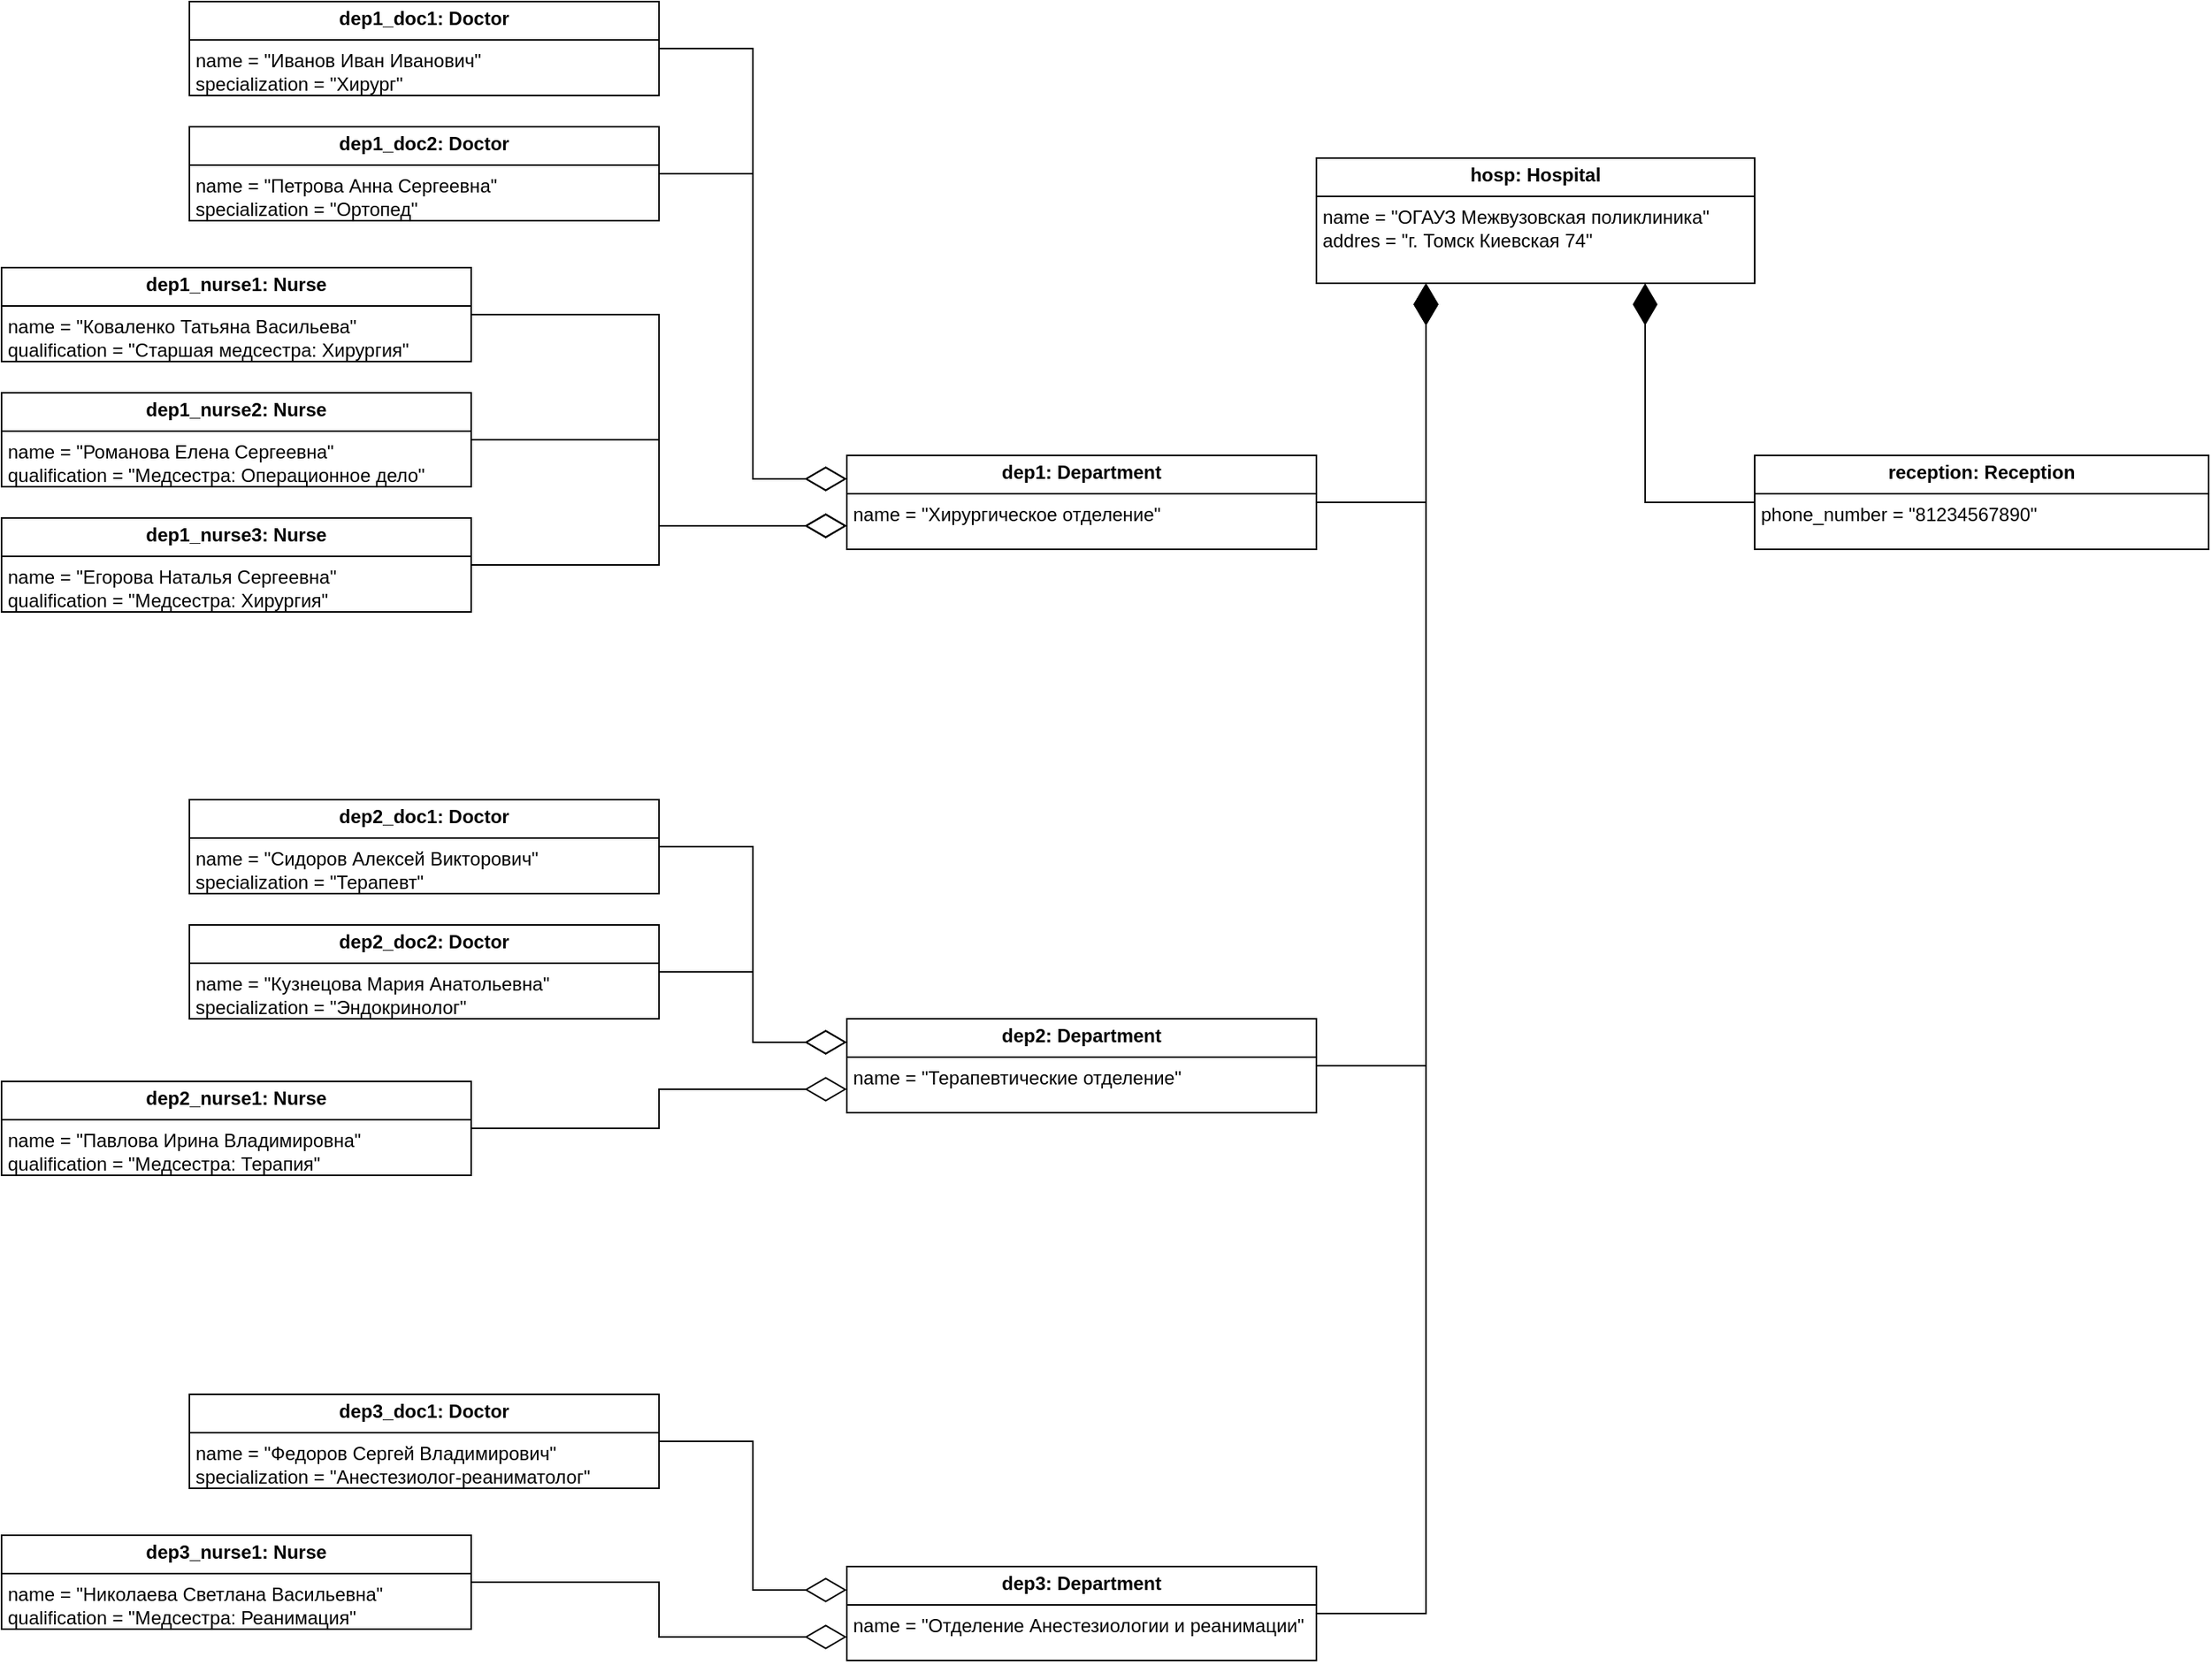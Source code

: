 <mxfile version="24.8.3">
  <diagram name="Страница — 1" id="hKj7CmazhqKdd8WwJHWp">
    <mxGraphModel dx="1393" dy="760" grid="1" gridSize="10" guides="1" tooltips="1" connect="1" arrows="1" fold="1" page="1" pageScale="1" pageWidth="827" pageHeight="1169" math="0" shadow="0">
      <root>
        <mxCell id="0" />
        <mxCell id="1" parent="0" />
        <mxCell id="oYsNNs_acQHpb3psGN1b-2" value="&lt;p style=&quot;margin:0px;margin-top:4px;text-align:center;&quot;&gt;&lt;b&gt;hosp: Hospital&lt;/b&gt;&lt;/p&gt;&lt;hr size=&quot;1&quot; style=&quot;border-style:solid;&quot;&gt;&lt;p style=&quot;margin:0px;margin-left:4px;&quot;&gt;name = &quot;ОГАУЗ Межвузовская поликлиника&quot;&lt;/p&gt;&lt;p style=&quot;margin:0px;margin-left:4px;&quot;&gt;addres = &quot;г. Томск Киевская 74&quot;&lt;/p&gt;" style="verticalAlign=top;align=left;overflow=fill;html=1;whiteSpace=wrap;" parent="1" vertex="1">
          <mxGeometry x="1080" y="160" width="280" height="80" as="geometry" />
        </mxCell>
        <mxCell id="oYsNNs_acQHpb3psGN1b-3" value="&lt;p style=&quot;margin:0px;margin-top:4px;text-align:center;&quot;&gt;&lt;b&gt;dep1: Department&lt;/b&gt;&lt;/p&gt;&lt;hr size=&quot;1&quot; style=&quot;border-style:solid;&quot;&gt;&lt;p style=&quot;margin:0px;margin-left:4px;&quot;&gt;name = &quot;Хирургическое отделение&quot;&amp;nbsp;&lt;/p&gt;&lt;p style=&quot;margin:0px;margin-left:4px;&quot;&gt;&lt;br&gt;&lt;/p&gt;" style="verticalAlign=top;align=left;overflow=fill;html=1;whiteSpace=wrap;" parent="1" vertex="1">
          <mxGeometry x="780" y="350" width="300" height="60" as="geometry" />
        </mxCell>
        <mxCell id="oYsNNs_acQHpb3psGN1b-5" value="&lt;p style=&quot;margin:0px;margin-top:4px;text-align:center;&quot;&gt;&lt;b&gt;dep2: Department&lt;/b&gt;&lt;/p&gt;&lt;hr size=&quot;1&quot; style=&quot;border-style:solid;&quot;&gt;&lt;p style=&quot;margin:0px;margin-left:4px;&quot;&gt;name = &quot;Терапевтические отделение&quot;&amp;nbsp;&lt;/p&gt;&lt;p style=&quot;margin:0px;margin-left:4px;&quot;&gt;&lt;br&gt;&lt;/p&gt;" style="verticalAlign=top;align=left;overflow=fill;html=1;whiteSpace=wrap;" parent="1" vertex="1">
          <mxGeometry x="780" y="710" width="300" height="60" as="geometry" />
        </mxCell>
        <mxCell id="oYsNNs_acQHpb3psGN1b-6" value="&lt;p style=&quot;margin:0px;margin-top:4px;text-align:center;&quot;&gt;&lt;b&gt;dep3: Department&lt;/b&gt;&lt;/p&gt;&lt;hr size=&quot;1&quot; style=&quot;border-style:solid;&quot;&gt;&lt;p style=&quot;margin:0px;margin-left:4px;&quot;&gt;name = &quot;Отделение Анестезиологии и реанимации&quot;&amp;nbsp;&lt;/p&gt;&lt;p style=&quot;margin:0px;margin-left:4px;&quot;&gt;&lt;br&gt;&lt;/p&gt;" style="verticalAlign=top;align=left;overflow=fill;html=1;whiteSpace=wrap;" parent="1" vertex="1">
          <mxGeometry x="780" y="1060" width="300" height="60" as="geometry" />
        </mxCell>
        <mxCell id="oYsNNs_acQHpb3psGN1b-7" value="" style="endArrow=diamondThin;endFill=1;endSize=24;html=1;rounded=0;entryX=0.25;entryY=1;entryDx=0;entryDy=0;exitX=1;exitY=0.5;exitDx=0;exitDy=0;edgeStyle=orthogonalEdgeStyle;" parent="1" source="oYsNNs_acQHpb3psGN1b-3" target="oYsNNs_acQHpb3psGN1b-2" edge="1">
          <mxGeometry width="160" relative="1" as="geometry">
            <mxPoint x="1220" y="400" as="sourcePoint" />
            <mxPoint x="1320" y="300" as="targetPoint" />
          </mxGeometry>
        </mxCell>
        <mxCell id="oYsNNs_acQHpb3psGN1b-8" value="" style="endArrow=diamondThin;endFill=1;endSize=24;html=1;rounded=0;exitX=1;exitY=0.5;exitDx=0;exitDy=0;entryX=0.25;entryY=1;entryDx=0;entryDy=0;edgeStyle=orthogonalEdgeStyle;" parent="1" source="oYsNNs_acQHpb3psGN1b-5" target="oYsNNs_acQHpb3psGN1b-2" edge="1">
          <mxGeometry width="160" relative="1" as="geometry">
            <mxPoint x="1190" y="360" as="sourcePoint" />
            <mxPoint x="1350" y="360" as="targetPoint" />
          </mxGeometry>
        </mxCell>
        <mxCell id="oYsNNs_acQHpb3psGN1b-9" value="" style="endArrow=diamondThin;endFill=1;endSize=24;html=1;rounded=0;exitX=1;exitY=0.5;exitDx=0;exitDy=0;entryX=0.25;entryY=1;entryDx=0;entryDy=0;edgeStyle=orthogonalEdgeStyle;" parent="1" source="oYsNNs_acQHpb3psGN1b-6" target="oYsNNs_acQHpb3psGN1b-2" edge="1">
          <mxGeometry width="160" relative="1" as="geometry">
            <mxPoint x="1190" y="360" as="sourcePoint" />
            <mxPoint x="1350" y="360" as="targetPoint" />
          </mxGeometry>
        </mxCell>
        <mxCell id="oYsNNs_acQHpb3psGN1b-10" value="&lt;p style=&quot;margin:0px;margin-top:4px;text-align:center;&quot;&gt;&lt;b&gt;reception:&amp;nbsp;&lt;/b&gt;&lt;b style=&quot;background-color: initial;&quot;&gt;Reception&lt;/b&gt;&lt;/p&gt;&lt;hr size=&quot;1&quot; style=&quot;border-style:solid;&quot;&gt;&lt;p style=&quot;margin:0px;margin-left:4px;&quot;&gt;phone_number = &quot;81234567890&quot;&amp;nbsp;&lt;/p&gt;&lt;p style=&quot;margin:0px;margin-left:4px;&quot;&gt;&lt;br&gt;&lt;/p&gt;" style="verticalAlign=top;align=left;overflow=fill;html=1;whiteSpace=wrap;" parent="1" vertex="1">
          <mxGeometry x="1360" y="350" width="290" height="60" as="geometry" />
        </mxCell>
        <mxCell id="oYsNNs_acQHpb3psGN1b-12" value="" style="endArrow=diamondThin;endFill=1;endSize=24;html=1;rounded=0;entryX=0.75;entryY=1;entryDx=0;entryDy=0;exitX=0;exitY=0.5;exitDx=0;exitDy=0;edgeStyle=orthogonalEdgeStyle;" parent="1" source="oYsNNs_acQHpb3psGN1b-10" target="oYsNNs_acQHpb3psGN1b-2" edge="1">
          <mxGeometry width="160" relative="1" as="geometry">
            <mxPoint x="1140" y="370" as="sourcePoint" />
            <mxPoint x="1300" y="370" as="targetPoint" />
          </mxGeometry>
        </mxCell>
        <mxCell id="oYsNNs_acQHpb3psGN1b-13" value="&lt;p style=&quot;margin:0px;margin-top:4px;text-align:center;&quot;&gt;&lt;b&gt;dep1_doc2: Doctor&lt;/b&gt;&lt;/p&gt;&lt;hr size=&quot;1&quot; style=&quot;border-style:solid;&quot;&gt;&lt;p style=&quot;margin: 0px 0px 0px 4px;&quot;&gt;name = &quot;Петрова Анна Сергеевна&quot;&lt;/p&gt;&lt;p style=&quot;margin: 0px 0px 0px 4px;&quot;&gt;specialization = &quot;Ортопед&quot;&lt;/p&gt;" style="verticalAlign=top;align=left;overflow=fill;html=1;whiteSpace=wrap;" parent="1" vertex="1">
          <mxGeometry x="360" y="140" width="300" height="60" as="geometry" />
        </mxCell>
        <mxCell id="oYsNNs_acQHpb3psGN1b-14" value="&lt;p style=&quot;margin:0px;margin-top:4px;text-align:center;&quot;&gt;&lt;b&gt;dep1_doc1: Doctor&lt;/b&gt;&lt;/p&gt;&lt;hr size=&quot;1&quot; style=&quot;border-style:solid;&quot;&gt;&lt;p style=&quot;margin:0px;margin-left:4px;&quot;&gt;name = &quot;Иванов Иван Иванович&quot;&lt;/p&gt;&lt;p style=&quot;margin:0px;margin-left:4px;&quot;&gt;specialization = &quot;Хирург&quot;&lt;/p&gt;&lt;p style=&quot;margin:0px;margin-left:4px;&quot;&gt;&amp;nbsp;&amp;nbsp;&lt;/p&gt;&lt;p style=&quot;margin:0px;margin-left:4px;&quot;&gt;&lt;br&gt;&lt;/p&gt;" style="verticalAlign=top;align=left;overflow=fill;html=1;whiteSpace=wrap;" parent="1" vertex="1">
          <mxGeometry x="360" y="60" width="300" height="60" as="geometry" />
        </mxCell>
        <mxCell id="oYsNNs_acQHpb3psGN1b-19" value="" style="endArrow=diamondThin;endFill=0;endSize=24;html=1;rounded=0;exitX=1;exitY=0.5;exitDx=0;exitDy=0;entryX=0;entryY=0.25;entryDx=0;entryDy=0;edgeStyle=orthogonalEdgeStyle;" parent="1" source="oYsNNs_acQHpb3psGN1b-14" target="oYsNNs_acQHpb3psGN1b-3" edge="1">
          <mxGeometry width="160" relative="1" as="geometry">
            <mxPoint x="720" y="520" as="sourcePoint" />
            <mxPoint x="780" y="380" as="targetPoint" />
          </mxGeometry>
        </mxCell>
        <mxCell id="oYsNNs_acQHpb3psGN1b-21" value="" style="endArrow=diamondThin;endFill=0;endSize=24;html=1;rounded=0;exitX=1;exitY=0.5;exitDx=0;exitDy=0;edgeStyle=orthogonalEdgeStyle;entryX=0;entryY=0.25;entryDx=0;entryDy=0;" parent="1" source="oYsNNs_acQHpb3psGN1b-13" target="oYsNNs_acQHpb3psGN1b-3" edge="1">
          <mxGeometry width="160" relative="1" as="geometry">
            <mxPoint x="720" y="520" as="sourcePoint" />
            <mxPoint x="770" y="370" as="targetPoint" />
          </mxGeometry>
        </mxCell>
        <mxCell id="oYsNNs_acQHpb3psGN1b-22" value="&lt;p style=&quot;margin:0px;margin-top:4px;text-align:center;&quot;&gt;&lt;b&gt;dep2_doc2: Doctor&lt;/b&gt;&lt;/p&gt;&lt;hr size=&quot;1&quot; style=&quot;border-style:solid;&quot;&gt;&lt;p style=&quot;margin: 0px 0px 0px 4px;&quot;&gt;name = &quot;Кузнецова Мария Анатольевна&quot;&lt;/p&gt;&lt;p style=&quot;margin: 0px 0px 0px 4px;&quot;&gt;specialization = &quot;Эндокринолог&quot;&lt;/p&gt;&lt;p style=&quot;margin:0px;margin-left:4px;&quot;&gt;&lt;br&gt;&lt;/p&gt;" style="verticalAlign=top;align=left;overflow=fill;html=1;whiteSpace=wrap;" parent="1" vertex="1">
          <mxGeometry x="360" y="650" width="300" height="60" as="geometry" />
        </mxCell>
        <mxCell id="oYsNNs_acQHpb3psGN1b-23" value="&lt;p style=&quot;margin:0px;margin-top:4px;text-align:center;&quot;&gt;&lt;b&gt;dep2_doc1: Doctor&lt;/b&gt;&lt;/p&gt;&lt;hr size=&quot;1&quot; style=&quot;border-style:solid;&quot;&gt;&lt;p style=&quot;margin: 0px 0px 0px 4px;&quot;&gt;name = &quot;Сидоров Алексей Викторович&quot;&lt;/p&gt;&lt;p style=&quot;margin: 0px 0px 0px 4px;&quot;&gt;specialization = &quot;Терапевт&quot;&lt;/p&gt;&lt;p style=&quot;margin:0px;margin-left:4px;&quot;&gt;&lt;br&gt;&lt;/p&gt;" style="verticalAlign=top;align=left;overflow=fill;html=1;whiteSpace=wrap;" parent="1" vertex="1">
          <mxGeometry x="360" y="570" width="300" height="60" as="geometry" />
        </mxCell>
        <mxCell id="oYsNNs_acQHpb3psGN1b-24" value="" style="endArrow=diamondThin;endFill=0;endSize=24;html=1;rounded=0;exitX=1;exitY=0.5;exitDx=0;exitDy=0;edgeStyle=orthogonalEdgeStyle;entryX=0;entryY=0.25;entryDx=0;entryDy=0;" parent="1" source="oYsNNs_acQHpb3psGN1b-23" target="oYsNNs_acQHpb3psGN1b-5" edge="1">
          <mxGeometry width="160" relative="1" as="geometry">
            <mxPoint x="719.43" y="755" as="sourcePoint" />
            <mxPoint x="740" y="610" as="targetPoint" />
          </mxGeometry>
        </mxCell>
        <mxCell id="oYsNNs_acQHpb3psGN1b-27" value="&lt;p style=&quot;margin:0px;margin-top:4px;text-align:center;&quot;&gt;&lt;b&gt;dep3_doc1: Doctor&lt;/b&gt;&lt;/p&gt;&lt;hr size=&quot;1&quot; style=&quot;border-style:solid;&quot;&gt;&lt;p style=&quot;margin: 0px 0px 0px 4px;&quot;&gt;name = &quot;Федоров Сергей Владимирович&quot;&lt;/p&gt;&lt;p style=&quot;margin: 0px 0px 0px 4px;&quot;&gt;specialization = &quot;Анестезиолог-реаниматолог&quot;&lt;/p&gt;&lt;p style=&quot;margin:0px;margin-left:4px;&quot;&gt;&lt;br&gt;&lt;/p&gt;" style="verticalAlign=top;align=left;overflow=fill;html=1;whiteSpace=wrap;" parent="1" vertex="1">
          <mxGeometry x="360" y="950" width="300" height="60" as="geometry" />
        </mxCell>
        <mxCell id="oYsNNs_acQHpb3psGN1b-28" value="" style="endArrow=diamondThin;endFill=0;endSize=24;html=1;rounded=0;exitX=1;exitY=0.5;exitDx=0;exitDy=0;edgeStyle=orthogonalEdgeStyle;entryX=0;entryY=0.25;entryDx=0;entryDy=0;" parent="1" source="oYsNNs_acQHpb3psGN1b-27" target="oYsNNs_acQHpb3psGN1b-6" edge="1">
          <mxGeometry width="160" relative="1" as="geometry">
            <mxPoint x="719.43" y="990" as="sourcePoint" />
            <mxPoint x="750" y="840" as="targetPoint" />
          </mxGeometry>
        </mxCell>
        <mxCell id="oYsNNs_acQHpb3psGN1b-30" value="" style="endArrow=diamondThin;endFill=0;endSize=24;html=1;rounded=0;exitX=1;exitY=0.5;exitDx=0;exitDy=0;entryX=0;entryY=0.25;entryDx=0;entryDy=0;edgeStyle=orthogonalEdgeStyle;" parent="1" source="oYsNNs_acQHpb3psGN1b-22" target="oYsNNs_acQHpb3psGN1b-5" edge="1">
          <mxGeometry width="160" relative="1" as="geometry">
            <mxPoint x="620" y="650" as="sourcePoint" />
            <mxPoint x="780" y="730" as="targetPoint" />
          </mxGeometry>
        </mxCell>
        <mxCell id="oYsNNs_acQHpb3psGN1b-33" value="&lt;p style=&quot;margin:0px;margin-top:4px;text-align:center;&quot;&gt;&lt;b&gt;dep1_nurse1: Nurse&lt;/b&gt;&lt;/p&gt;&lt;hr size=&quot;1&quot; style=&quot;border-style:solid;&quot;&gt;&lt;p style=&quot;margin: 0px 0px 0px 4px;&quot;&gt;name = &quot;Коваленко Татьяна Васильева&quot;&lt;/p&gt;&lt;p style=&quot;margin: 0px 0px 0px 4px;&quot;&gt;qualification = &quot;Старшая медсестра: Хирургия&quot;&lt;/p&gt;" style="verticalAlign=top;align=left;overflow=fill;html=1;whiteSpace=wrap;" parent="1" vertex="1">
          <mxGeometry x="240" y="230" width="300" height="60" as="geometry" />
        </mxCell>
        <mxCell id="oYsNNs_acQHpb3psGN1b-35" value="&lt;p style=&quot;margin:0px;margin-top:4px;text-align:center;&quot;&gt;&lt;b&gt;dep1_nurse2: Nurse&lt;/b&gt;&lt;/p&gt;&lt;hr size=&quot;1&quot; style=&quot;border-style:solid;&quot;&gt;&lt;p style=&quot;margin: 0px 0px 0px 4px;&quot;&gt;name = &quot;Романова Елена Сергеевна&quot;&lt;/p&gt;&lt;p style=&quot;margin: 0px 0px 0px 4px;&quot;&gt;qualification = &quot;Медсестра: Операционное дело&quot;&lt;/p&gt;" style="verticalAlign=top;align=left;overflow=fill;html=1;whiteSpace=wrap;" parent="1" vertex="1">
          <mxGeometry x="240" y="310" width="300" height="60" as="geometry" />
        </mxCell>
        <mxCell id="oYsNNs_acQHpb3psGN1b-36" value="&lt;p style=&quot;margin:0px;margin-top:4px;text-align:center;&quot;&gt;&lt;b&gt;dep1_nurse3: Nurse&lt;/b&gt;&lt;/p&gt;&lt;hr size=&quot;1&quot; style=&quot;border-style:solid;&quot;&gt;&lt;p style=&quot;margin: 0px 0px 0px 4px;&quot;&gt;name = &quot;Егорова Наталья Сергеевна&quot;&lt;/p&gt;&lt;p style=&quot;margin: 0px 0px 0px 4px;&quot;&gt;qualification = &quot;Медсестра: Хирургия&quot;&lt;/p&gt;" style="verticalAlign=top;align=left;overflow=fill;html=1;whiteSpace=wrap;" parent="1" vertex="1">
          <mxGeometry x="240" y="390" width="300" height="60" as="geometry" />
        </mxCell>
        <mxCell id="oYsNNs_acQHpb3psGN1b-37" value="&lt;p style=&quot;margin:0px;margin-top:4px;text-align:center;&quot;&gt;&lt;b&gt;dep2_nurse1: Nurse&lt;/b&gt;&lt;/p&gt;&lt;hr size=&quot;1&quot; style=&quot;border-style:solid;&quot;&gt;&lt;p style=&quot;margin: 0px 0px 0px 4px;&quot;&gt;name = &quot;Павлова Ирина Владимировна&quot;&lt;/p&gt;&lt;p style=&quot;margin: 0px 0px 0px 4px;&quot;&gt;qualification = &quot;Медсестра: Терапия&quot;&lt;/p&gt;" style="verticalAlign=top;align=left;overflow=fill;html=1;whiteSpace=wrap;" parent="1" vertex="1">
          <mxGeometry x="240" y="750" width="300" height="60" as="geometry" />
        </mxCell>
        <mxCell id="oYsNNs_acQHpb3psGN1b-38" value="&lt;p style=&quot;margin:0px;margin-top:4px;text-align:center;&quot;&gt;&lt;b&gt;dep3_nurse1: Nurse&lt;/b&gt;&lt;/p&gt;&lt;hr size=&quot;1&quot; style=&quot;border-style:solid;&quot;&gt;&lt;p style=&quot;margin: 0px 0px 0px 4px;&quot;&gt;name = &quot;Николаева Светлана Васильевна&quot;&lt;/p&gt;&lt;p style=&quot;margin: 0px 0px 0px 4px;&quot;&gt;qualification = &quot;Медсестра: Реанимация&quot;&lt;/p&gt;" style="verticalAlign=top;align=left;overflow=fill;html=1;whiteSpace=wrap;" parent="1" vertex="1">
          <mxGeometry x="240" y="1040.0" width="300" height="60" as="geometry" />
        </mxCell>
        <mxCell id="oYsNNs_acQHpb3psGN1b-39" value="" style="endArrow=diamondThin;endFill=0;endSize=24;html=1;rounded=0;exitX=1;exitY=0.5;exitDx=0;exitDy=0;entryX=0;entryY=0.75;entryDx=0;entryDy=0;edgeStyle=orthogonalEdgeStyle;" parent="1" source="oYsNNs_acQHpb3psGN1b-36" target="oYsNNs_acQHpb3psGN1b-3" edge="1">
          <mxGeometry width="160" relative="1" as="geometry">
            <mxPoint x="550" y="420" as="sourcePoint" />
            <mxPoint x="710" y="420" as="targetPoint" />
          </mxGeometry>
        </mxCell>
        <mxCell id="oYsNNs_acQHpb3psGN1b-40" value="" style="endArrow=diamondThin;endFill=0;endSize=24;html=1;rounded=0;exitX=1;exitY=0.5;exitDx=0;exitDy=0;entryX=0;entryY=0.75;entryDx=0;entryDy=0;edgeStyle=orthogonalEdgeStyle;" parent="1" source="oYsNNs_acQHpb3psGN1b-35" target="oYsNNs_acQHpb3psGN1b-3" edge="1">
          <mxGeometry width="160" relative="1" as="geometry">
            <mxPoint x="550" y="420" as="sourcePoint" />
            <mxPoint x="710" y="420" as="targetPoint" />
          </mxGeometry>
        </mxCell>
        <mxCell id="oYsNNs_acQHpb3psGN1b-42" value="" style="endArrow=diamondThin;endFill=0;endSize=24;html=1;rounded=0;exitX=1;exitY=0.5;exitDx=0;exitDy=0;entryX=0;entryY=0.75;entryDx=0;entryDy=0;edgeStyle=orthogonalEdgeStyle;" parent="1" source="oYsNNs_acQHpb3psGN1b-33" target="oYsNNs_acQHpb3psGN1b-3" edge="1">
          <mxGeometry width="160" relative="1" as="geometry">
            <mxPoint x="550" y="420" as="sourcePoint" />
            <mxPoint x="710" y="420" as="targetPoint" />
          </mxGeometry>
        </mxCell>
        <mxCell id="oYsNNs_acQHpb3psGN1b-43" value="" style="endArrow=diamondThin;endFill=0;endSize=24;html=1;rounded=0;exitX=1;exitY=0.5;exitDx=0;exitDy=0;entryX=0;entryY=0.75;entryDx=0;entryDy=0;edgeStyle=orthogonalEdgeStyle;" parent="1" source="oYsNNs_acQHpb3psGN1b-37" target="oYsNNs_acQHpb3psGN1b-5" edge="1">
          <mxGeometry width="160" relative="1" as="geometry">
            <mxPoint x="520" y="690" as="sourcePoint" />
            <mxPoint x="680" y="690" as="targetPoint" />
          </mxGeometry>
        </mxCell>
        <mxCell id="oYsNNs_acQHpb3psGN1b-44" value="" style="endArrow=diamondThin;endFill=0;endSize=24;html=1;rounded=0;exitX=1;exitY=0.5;exitDx=0;exitDy=0;entryX=0;entryY=0.75;entryDx=0;entryDy=0;edgeStyle=orthogonalEdgeStyle;" parent="1" source="oYsNNs_acQHpb3psGN1b-38" target="oYsNNs_acQHpb3psGN1b-6" edge="1">
          <mxGeometry width="160" relative="1" as="geometry">
            <mxPoint x="520" y="840" as="sourcePoint" />
            <mxPoint x="680" y="840" as="targetPoint" />
          </mxGeometry>
        </mxCell>
      </root>
    </mxGraphModel>
  </diagram>
</mxfile>
